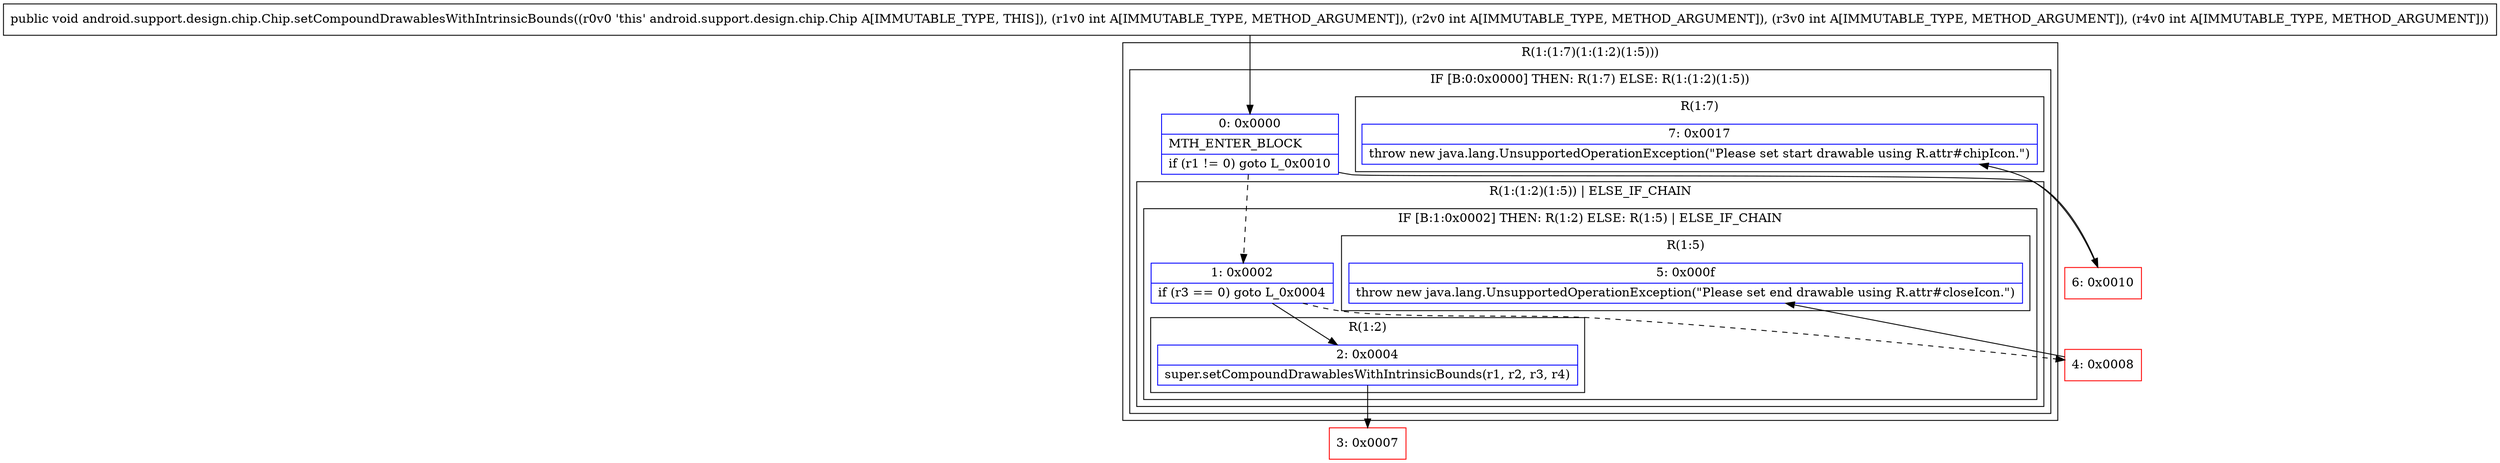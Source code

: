 digraph "CFG forandroid.support.design.chip.Chip.setCompoundDrawablesWithIntrinsicBounds(IIII)V" {
subgraph cluster_Region_522678126 {
label = "R(1:(1:7)(1:(1:2)(1:5)))";
node [shape=record,color=blue];
subgraph cluster_IfRegion_1308856919 {
label = "IF [B:0:0x0000] THEN: R(1:7) ELSE: R(1:(1:2)(1:5))";
node [shape=record,color=blue];
Node_0 [shape=record,label="{0\:\ 0x0000|MTH_ENTER_BLOCK\l|if (r1 != 0) goto L_0x0010\l}"];
subgraph cluster_Region_812086103 {
label = "R(1:7)";
node [shape=record,color=blue];
Node_7 [shape=record,label="{7\:\ 0x0017|throw new java.lang.UnsupportedOperationException(\"Please set start drawable using R.attr#chipIcon.\")\l}"];
}
subgraph cluster_Region_1947968958 {
label = "R(1:(1:2)(1:5)) | ELSE_IF_CHAIN\l";
node [shape=record,color=blue];
subgraph cluster_IfRegion_1357113420 {
label = "IF [B:1:0x0002] THEN: R(1:2) ELSE: R(1:5) | ELSE_IF_CHAIN\l";
node [shape=record,color=blue];
Node_1 [shape=record,label="{1\:\ 0x0002|if (r3 == 0) goto L_0x0004\l}"];
subgraph cluster_Region_35670317 {
label = "R(1:2)";
node [shape=record,color=blue];
Node_2 [shape=record,label="{2\:\ 0x0004|super.setCompoundDrawablesWithIntrinsicBounds(r1, r2, r3, r4)\l}"];
}
subgraph cluster_Region_156659701 {
label = "R(1:5)";
node [shape=record,color=blue];
Node_5 [shape=record,label="{5\:\ 0x000f|throw new java.lang.UnsupportedOperationException(\"Please set end drawable using R.attr#closeIcon.\")\l}"];
}
}
}
}
}
Node_3 [shape=record,color=red,label="{3\:\ 0x0007}"];
Node_4 [shape=record,color=red,label="{4\:\ 0x0008}"];
Node_6 [shape=record,color=red,label="{6\:\ 0x0010}"];
MethodNode[shape=record,label="{public void android.support.design.chip.Chip.setCompoundDrawablesWithIntrinsicBounds((r0v0 'this' android.support.design.chip.Chip A[IMMUTABLE_TYPE, THIS]), (r1v0 int A[IMMUTABLE_TYPE, METHOD_ARGUMENT]), (r2v0 int A[IMMUTABLE_TYPE, METHOD_ARGUMENT]), (r3v0 int A[IMMUTABLE_TYPE, METHOD_ARGUMENT]), (r4v0 int A[IMMUTABLE_TYPE, METHOD_ARGUMENT])) }"];
MethodNode -> Node_0;
Node_0 -> Node_1[style=dashed];
Node_0 -> Node_6;
Node_1 -> Node_2;
Node_1 -> Node_4[style=dashed];
Node_2 -> Node_3;
Node_4 -> Node_5;
Node_6 -> Node_7;
}

